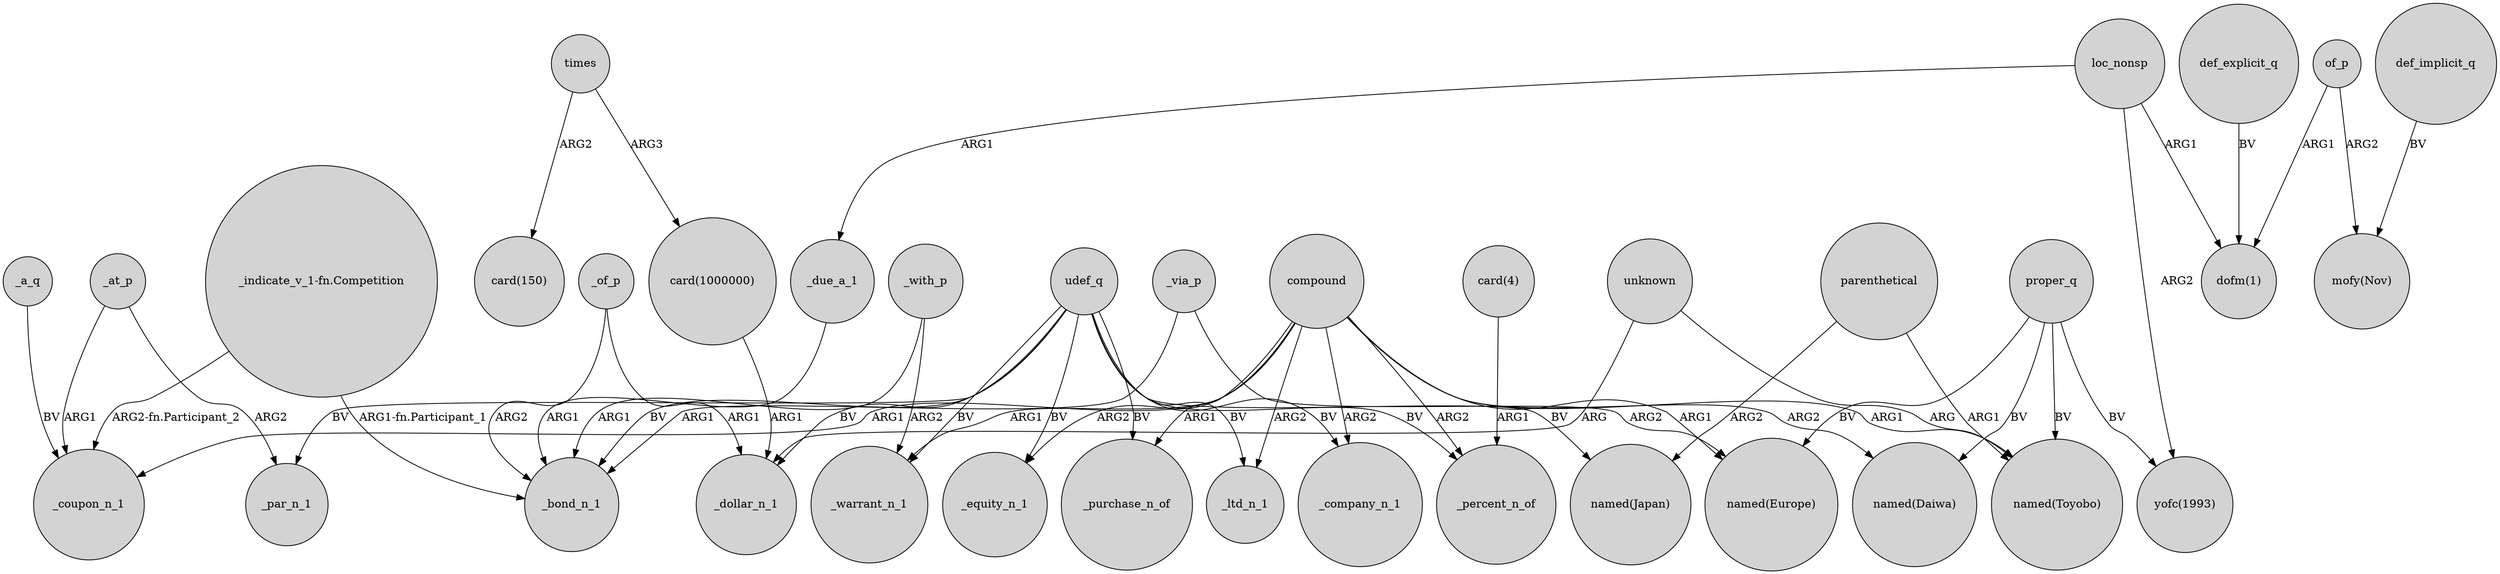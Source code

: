 digraph {
	node [shape=circle style=filled]
	_of_p -> _dollar_n_1 [label=ARG1]
	compound -> _coupon_n_1 [label=ARG1]
	compound -> _purchase_n_of [label=ARG1]
	"card(4)" -> _percent_n_of [label=ARG1]
	_at_p -> _par_n_1 [label=ARG2]
	udef_q -> _bond_n_1 [label=BV]
	of_p -> "mofy(Nov)" [label=ARG2]
	compound -> _company_n_1 [label=ARG2]
	udef_q -> _company_n_1 [label=BV]
	_with_p -> _bond_n_1 [label=ARG1]
	proper_q -> "named(Europe)" [label=BV]
	unknown -> "named(Toyobo)" [label=ARG]
	udef_q -> _equity_n_1 [label=BV]
	parenthetical -> "named(Toyobo)" [label=ARG1]
	times -> "card(1000000)" [label=ARG3]
	_of_p -> _bond_n_1 [label=ARG2]
	compound -> _equity_n_1 [label=ARG2]
	parenthetical -> "named(Japan)" [label=ARG2]
	loc_nonsp -> "yofc(1993)" [label=ARG2]
	proper_q -> "yofc(1993)" [label=BV]
	_a_q -> _coupon_n_1 [label=BV]
	unknown -> _dollar_n_1 [label=ARG]
	udef_q -> "named(Japan)" [label=BV]
	_at_p -> _coupon_n_1 [label=ARG1]
	_due_a_1 -> _bond_n_1 [label=ARG1]
	def_explicit_q -> "dofm(1)" [label=BV]
	udef_q -> _purchase_n_of [label=BV]
	udef_q -> _percent_n_of [label=BV]
	compound -> _percent_n_of [label=ARG2]
	udef_q -> _par_n_1 [label=BV]
	times -> "card(150)" [label=ARG2]
	_with_p -> _warrant_n_1 [label=ARG2]
	udef_q -> _dollar_n_1 [label=BV]
	"card(1000000)" -> _dollar_n_1 [label=ARG1]
	udef_q -> _warrant_n_1 [label=BV]
	compound -> _ltd_n_1 [label=ARG2]
	loc_nonsp -> _due_a_1 [label=ARG1]
	proper_q -> "named(Daiwa)" [label=BV]
	_via_p -> "named(Europe)" [label=ARG2]
	compound -> "named(Europe)" [label=ARG1]
	compound -> "named(Daiwa)" [label=ARG2]
	"_indicate_v_1-fn.Competition" -> _coupon_n_1 [label="ARG2-fn.Participant_2"]
	compound -> _warrant_n_1 [label=ARG1]
	"_indicate_v_1-fn.Competition" -> _bond_n_1 [label="ARG1-fn.Participant_1"]
	_via_p -> _bond_n_1 [label=ARG1]
	def_implicit_q -> "mofy(Nov)" [label=BV]
	udef_q -> _ltd_n_1 [label=BV]
	compound -> "named(Toyobo)" [label=ARG1]
	of_p -> "dofm(1)" [label=ARG1]
	proper_q -> "named(Toyobo)" [label=BV]
	loc_nonsp -> "dofm(1)" [label=ARG1]
}
